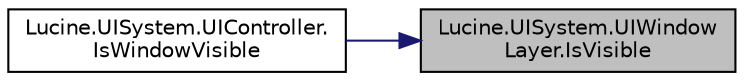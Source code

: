 digraph "Lucine.UISystem.UIWindowLayer.IsVisible"
{
 // LATEX_PDF_SIZE
  edge [fontname="Helvetica",fontsize="10",labelfontname="Helvetica",labelfontsize="10"];
  node [fontname="Helvetica",fontsize="10",shape=record];
  rankdir="RL";
  Node1 [label="Lucine.UISystem.UIWindow\lLayer.IsVisible",height=0.2,width=0.4,color="black", fillcolor="grey75", style="filled", fontcolor="black",tooltip="Return if the window is visible or not"];
  Node1 -> Node2 [dir="back",color="midnightblue",fontsize="10",style="solid",fontname="Helvetica"];
  Node2 [label="Lucine.UISystem.UIController.\lIsWindowVisible",height=0.2,width=0.4,color="black", fillcolor="white", style="filled",URL="$class_lucine_1_1_u_i_system_1_1_u_i_controller.html#aeec731e93fa19f9add15e577f55707ec",tooltip=" "];
}
